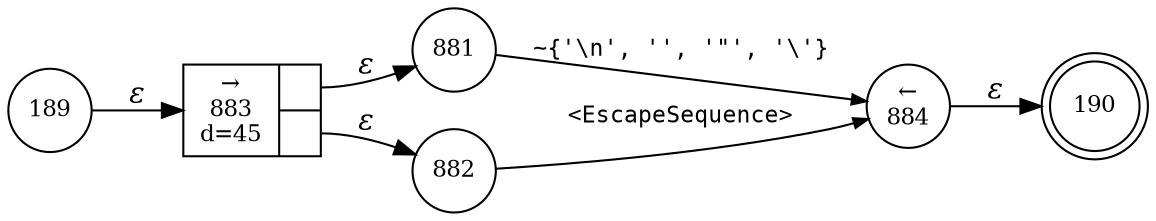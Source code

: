 digraph ATN {
rankdir=LR;
s190[fontsize=11, label="190", shape=doublecircle, fixedsize=true, width=.6];
s881[fontsize=11,label="881", shape=circle, fixedsize=true, width=.55, peripheries=1];
s882[fontsize=11,label="882", shape=circle, fixedsize=true, width=.55, peripheries=1];
s883[fontsize=11,label="{&rarr;\n883\nd=45|{<p0>|<p1>}}", shape=record, fixedsize=false, peripheries=1];
s884[fontsize=11,label="&larr;\n884", shape=circle, fixedsize=true, width=.55, peripheries=1];
s189[fontsize=11,label="189", shape=circle, fixedsize=true, width=.55, peripheries=1];
s189 -> s883 [fontname="Times-Italic", label="&epsilon;"];
s883:p0 -> s881 [fontname="Times-Italic", label="&epsilon;"];
s883:p1 -> s882 [fontname="Times-Italic", label="&epsilon;"];
s881 -> s884 [fontsize=11, fontname="Courier", arrowsize=.7, label = "~{'\\n', '', '\"', '\\'}", arrowhead = normal];
s882 -> s884 [fontsize=11, fontname="Courier", arrowsize=.7, label = "<EscapeSequence>", arrowhead = normal];
s884 -> s190 [fontname="Times-Italic", label="&epsilon;"];
}